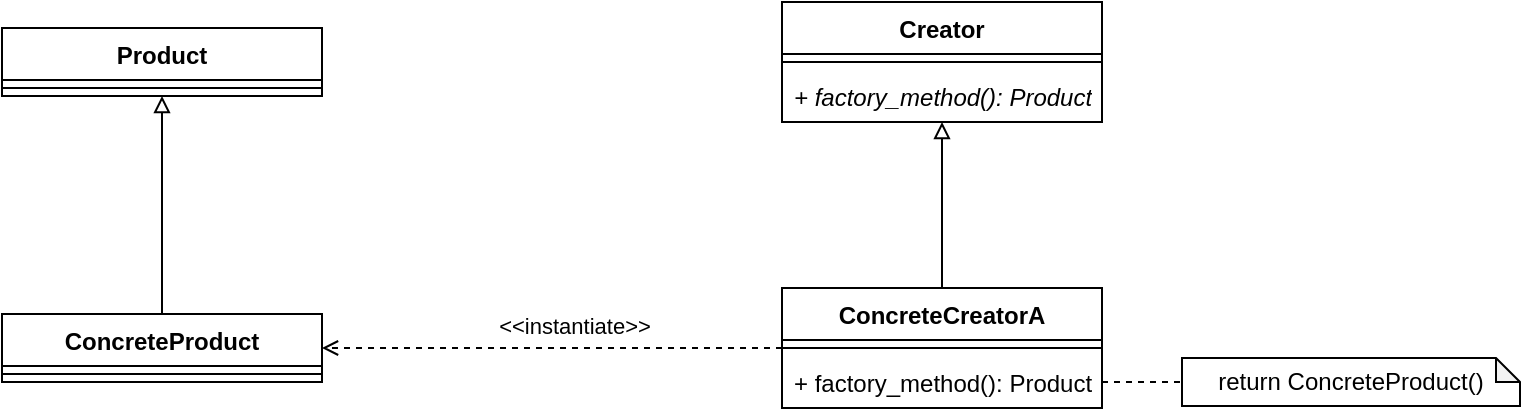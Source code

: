<mxfile version="13.7.9" type="device"><diagram id="4KynLgRG9NWuRKgvv6r8" name="Página-1"><mxGraphModel dx="1086" dy="806" grid="1" gridSize="10" guides="1" tooltips="1" connect="1" arrows="1" fold="1" page="1" pageScale="1" pageWidth="827" pageHeight="1169" math="0" shadow="0"><root><mxCell id="0"/><mxCell id="1" parent="0"/><mxCell id="GM0vuGNGERSzyZe1WhkA-21" style="edgeStyle=orthogonalEdgeStyle;rounded=0;orthogonalLoop=1;jettySize=auto;html=1;exitX=0.5;exitY=0;exitDx=0;exitDy=0;endArrow=block;endFill=0;" edge="1" parent="1" source="GM0vuGNGERSzyZe1WhkA-17" target="GM0vuGNGERSzyZe1WhkA-9"><mxGeometry relative="1" as="geometry"/></mxCell><mxCell id="GM0vuGNGERSzyZe1WhkA-25" style="edgeStyle=orthogonalEdgeStyle;rounded=0;orthogonalLoop=1;jettySize=auto;html=1;exitX=0;exitY=0.5;exitDx=0;exitDy=0;endArrow=open;endFill=0;dashed=1;" edge="1" parent="1" source="GM0vuGNGERSzyZe1WhkA-17" target="GM0vuGNGERSzyZe1WhkA-5"><mxGeometry relative="1" as="geometry"/></mxCell><mxCell id="GM0vuGNGERSzyZe1WhkA-26" value="&amp;lt;&amp;lt;instantiate&amp;gt;&amp;gt;" style="edgeLabel;html=1;align=center;verticalAlign=middle;resizable=0;points=[];" vertex="1" connectable="0" parent="GM0vuGNGERSzyZe1WhkA-25"><mxGeometry x="-0.143" y="4" relative="1" as="geometry"><mxPoint x="-6" y="-15" as="offset"/></mxGeometry></mxCell><mxCell id="GM0vuGNGERSzyZe1WhkA-1" value="Product" style="swimlane;fontStyle=1;align=center;verticalAlign=top;childLayout=stackLayout;horizontal=1;startSize=26;horizontalStack=0;resizeParent=1;resizeParentMax=0;resizeLast=0;collapsible=1;marginBottom=0;" vertex="1" parent="1"><mxGeometry x="40" y="210" width="160" height="34" as="geometry"/></mxCell><mxCell id="GM0vuGNGERSzyZe1WhkA-3" value="" style="line;strokeWidth=1;fillColor=none;align=left;verticalAlign=middle;spacingTop=-1;spacingLeft=3;spacingRight=3;rotatable=0;labelPosition=right;points=[];portConstraint=eastwest;" vertex="1" parent="GM0vuGNGERSzyZe1WhkA-1"><mxGeometry y="26" width="160" height="8" as="geometry"/></mxCell><mxCell id="GM0vuGNGERSzyZe1WhkA-24" style="edgeStyle=orthogonalEdgeStyle;rounded=0;orthogonalLoop=1;jettySize=auto;html=1;exitX=0.5;exitY=0;exitDx=0;exitDy=0;endArrow=block;endFill=0;" edge="1" parent="1" source="GM0vuGNGERSzyZe1WhkA-5" target="GM0vuGNGERSzyZe1WhkA-1"><mxGeometry relative="1" as="geometry"/></mxCell><mxCell id="GM0vuGNGERSzyZe1WhkA-5" value="ConcreteProduct" style="swimlane;fontStyle=1;align=center;verticalAlign=top;childLayout=stackLayout;horizontal=1;startSize=26;horizontalStack=0;resizeParent=1;resizeParentMax=0;resizeLast=0;collapsible=1;marginBottom=0;" vertex="1" parent="1"><mxGeometry x="40" y="353" width="160" height="34" as="geometry"/></mxCell><mxCell id="GM0vuGNGERSzyZe1WhkA-7" value="" style="line;strokeWidth=1;fillColor=none;align=left;verticalAlign=middle;spacingTop=-1;spacingLeft=3;spacingRight=3;rotatable=0;labelPosition=right;points=[];portConstraint=eastwest;" vertex="1" parent="GM0vuGNGERSzyZe1WhkA-5"><mxGeometry y="26" width="160" height="8" as="geometry"/></mxCell><mxCell id="GM0vuGNGERSzyZe1WhkA-17" value="ConcreteCreatorA" style="swimlane;fontStyle=1;align=center;verticalAlign=top;childLayout=stackLayout;horizontal=1;startSize=26;horizontalStack=0;resizeParent=1;resizeParentMax=0;resizeLast=0;collapsible=1;marginBottom=0;" vertex="1" parent="1"><mxGeometry x="430" y="340" width="160" height="60" as="geometry"/></mxCell><mxCell id="GM0vuGNGERSzyZe1WhkA-19" value="" style="line;strokeWidth=1;fillColor=none;align=left;verticalAlign=middle;spacingTop=-1;spacingLeft=3;spacingRight=3;rotatable=0;labelPosition=right;points=[];portConstraint=eastwest;" vertex="1" parent="GM0vuGNGERSzyZe1WhkA-17"><mxGeometry y="26" width="160" height="8" as="geometry"/></mxCell><mxCell id="GM0vuGNGERSzyZe1WhkA-20" value="+ factory_method(): Product" style="text;strokeColor=none;fillColor=none;align=left;verticalAlign=top;spacingLeft=4;spacingRight=4;overflow=hidden;rotatable=0;points=[[0,0.5],[1,0.5]];portConstraint=eastwest;" vertex="1" parent="GM0vuGNGERSzyZe1WhkA-17"><mxGeometry y="34" width="160" height="26" as="geometry"/></mxCell><mxCell id="GM0vuGNGERSzyZe1WhkA-9" value="Creator" style="swimlane;fontStyle=1;align=center;verticalAlign=top;childLayout=stackLayout;horizontal=1;startSize=26;horizontalStack=0;resizeParent=1;resizeParentMax=0;resizeLast=0;collapsible=1;marginBottom=0;" vertex="1" parent="1"><mxGeometry x="430" y="197" width="160" height="60" as="geometry"/></mxCell><mxCell id="GM0vuGNGERSzyZe1WhkA-11" value="" style="line;strokeWidth=1;fillColor=none;align=left;verticalAlign=middle;spacingTop=-1;spacingLeft=3;spacingRight=3;rotatable=0;labelPosition=right;points=[];portConstraint=eastwest;" vertex="1" parent="GM0vuGNGERSzyZe1WhkA-9"><mxGeometry y="26" width="160" height="8" as="geometry"/></mxCell><mxCell id="GM0vuGNGERSzyZe1WhkA-12" value="+ factory_method(): Product" style="text;strokeColor=none;fillColor=none;align=left;verticalAlign=top;spacingLeft=4;spacingRight=4;overflow=hidden;rotatable=0;points=[[0,0.5],[1,0.5]];portConstraint=eastwest;fontStyle=2" vertex="1" parent="GM0vuGNGERSzyZe1WhkA-9"><mxGeometry y="34" width="160" height="26" as="geometry"/></mxCell><mxCell id="GM0vuGNGERSzyZe1WhkA-27" value="return ConcreteProduct()" style="shape=note;whiteSpace=wrap;html=1;backgroundOutline=1;darkOpacity=0.05;size=12;" vertex="1" parent="1"><mxGeometry x="630" y="375" width="169" height="24" as="geometry"/></mxCell><mxCell id="GM0vuGNGERSzyZe1WhkA-28" style="edgeStyle=orthogonalEdgeStyle;rounded=0;orthogonalLoop=1;jettySize=auto;html=1;exitX=1;exitY=0.5;exitDx=0;exitDy=0;dashed=1;endArrow=none;endFill=0;" edge="1" parent="1" source="GM0vuGNGERSzyZe1WhkA-20" target="GM0vuGNGERSzyZe1WhkA-27"><mxGeometry relative="1" as="geometry"/></mxCell></root></mxGraphModel></diagram></mxfile>